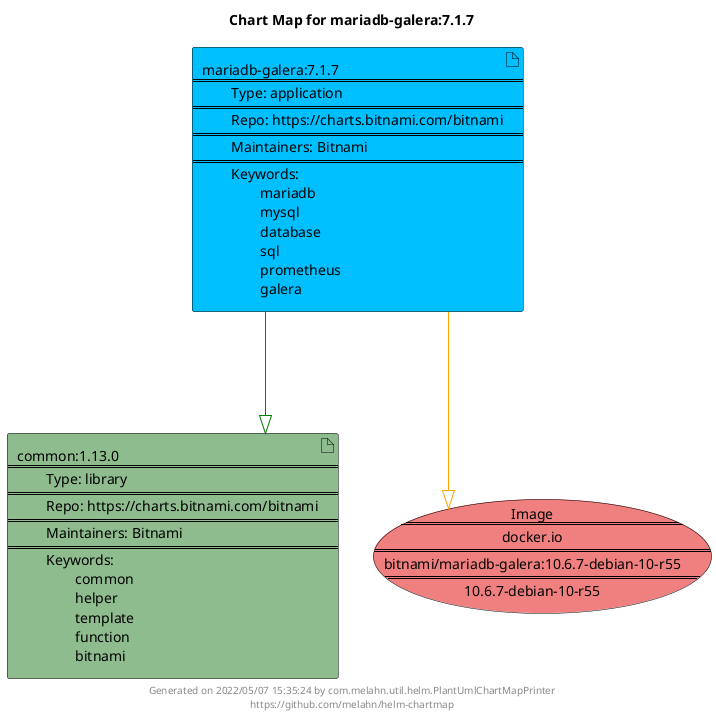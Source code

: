 @startuml
skinparam linetype ortho
skinparam backgroundColor white
skinparam usecaseBorderColor black
skinparam usecaseArrowColor LightSlateGray
skinparam artifactBorderColor black
skinparam artifactArrowColor LightSlateGray

title Chart Map for mariadb-galera:7.1.7

'There are 2 referenced Helm Charts
artifact "common:1.13.0\n====\n\tType: library\n====\n\tRepo: https://charts.bitnami.com/bitnami\n====\n\tMaintainers: Bitnami\n====\n\tKeywords: \n\t\tcommon\n\t\thelper\n\t\ttemplate\n\t\tfunction\n\t\tbitnami" as common_1_13_0 #DarkSeaGreen
artifact "mariadb-galera:7.1.7\n====\n\tType: application\n====\n\tRepo: https://charts.bitnami.com/bitnami\n====\n\tMaintainers: Bitnami\n====\n\tKeywords: \n\t\tmariadb\n\t\tmysql\n\t\tdatabase\n\t\tsql\n\t\tprometheus\n\t\tgalera" as mariadb_galera_7_1_7 #DeepSkyBlue

'There is one referenced Docker Image
usecase "Image\n====\ndocker.io\n====\nbitnami/mariadb-galera:10.6.7-debian-10-r55\n====\n10.6.7-debian-10-r55" as docker_io_bitnami_mariadb_galera_10_6_7_debian_10_r55 #LightCoral

'Chart Dependencies
mariadb_galera_7_1_7--[#green]-|>common_1_13_0
mariadb_galera_7_1_7--[#orange]-|>docker_io_bitnami_mariadb_galera_10_6_7_debian_10_r55

center footer Generated on 2022/05/07 15:35:24 by com.melahn.util.helm.PlantUmlChartMapPrinter\nhttps://github.com/melahn/helm-chartmap
@enduml
